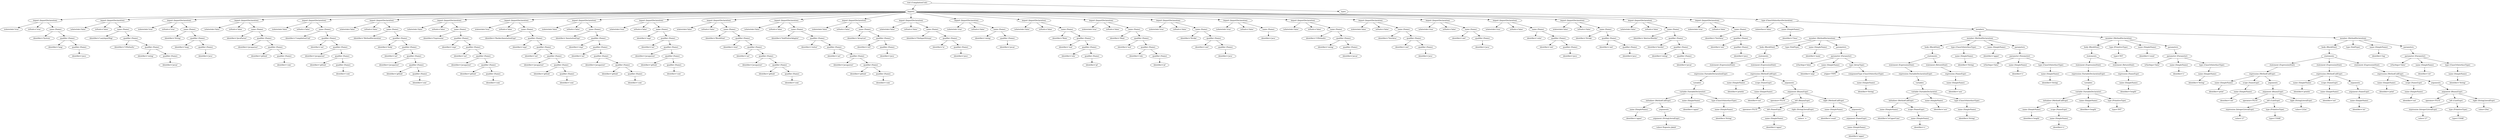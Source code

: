 digraph {
n0 [label="root (CompilationUnit)"];
n1 [label="imports"];
n0 -> n1;
n2 [label="import (ImportDeclaration)"];
n1 -> n2;
n3 [label="isAsterisk='true'"];
n2 -> n3;
n4 [label="isStatic='true'"];
n2 -> n4;
n5 [label="name (Name)"];
n2 -> n5;
n6 [label="identifier='System'"];
n5 -> n6;
n7 [label="qualifier (Name)"];
n5 -> n7;
n8 [label="identifier='lang'"];
n7 -> n8;
n9 [label="qualifier (Name)"];
n7 -> n9;
n10 [label="identifier='java'"];
n9 -> n10;
n11 [label="import (ImportDeclaration)"];
n1 -> n11;
n12 [label="isAsterisk='false'"];
n11 -> n12;
n13 [label="isStatic='false'"];
n11 -> n13;
n14 [label="name (Name)"];
n11 -> n14;
n15 [label="identifier='LazyInputMap'"];
n14 -> n15;
n16 [label="qualifier (Name)"];
n14 -> n16;
n17 [label="identifier='UIDefaults'"];
n16 -> n17;
n18 [label="qualifier (Name)"];
n16 -> n18;
n19 [label="identifier='swing'"];
n18 -> n19;
n20 [label="qualifier (Name)"];
n18 -> n20;
n21 [label="identifier='javax'"];
n20 -> n21;
n22 [label="import (ImportDeclaration)"];
n1 -> n22;
n23 [label="isAsterisk='true'"];
n22 -> n23;
n24 [label="isStatic='true'"];
n22 -> n24;
n25 [label="name (Name)"];
n22 -> n25;
n26 [label="identifier='String'"];
n25 -> n26;
n27 [label="qualifier (Name)"];
n25 -> n27;
n28 [label="identifier='lang'"];
n27 -> n28;
n29 [label="qualifier (Name)"];
n27 -> n29;
n30 [label="identifier='java'"];
n29 -> n30;
n31 [label="import (ImportDeclaration)"];
n1 -> n31;
n32 [label="isAsterisk='false'"];
n31 -> n32;
n33 [label="isStatic='false'"];
n31 -> n33;
n34 [label="name (Name)"];
n31 -> n34;
n35 [label="identifier='JavaParser'"];
n34 -> n35;
n36 [label="qualifier (Name)"];
n34 -> n36;
n37 [label="identifier='javaparser'"];
n36 -> n37;
n38 [label="qualifier (Name)"];
n36 -> n38;
n39 [label="identifier='github'"];
n38 -> n39;
n40 [label="qualifier (Name)"];
n38 -> n40;
n41 [label="identifier='com'"];
n40 -> n41;
n42 [label="import (ImportDeclaration)"];
n1 -> n42;
n43 [label="isAsterisk='false'"];
n42 -> n43;
n44 [label="isStatic='false'"];
n42 -> n44;
n45 [label="name (Name)"];
n42 -> n45;
n46 [label="identifier='CompilationUnit'"];
n45 -> n46;
n47 [label="qualifier (Name)"];
n45 -> n47;
n48 [label="identifier='ast'"];
n47 -> n48;
n49 [label="qualifier (Name)"];
n47 -> n49;
n50 [label="identifier='javaparser'"];
n49 -> n50;
n51 [label="qualifier (Name)"];
n49 -> n51;
n52 [label="identifier='github'"];
n51 -> n52;
n53 [label="qualifier (Name)"];
n51 -> n53;
n54 [label="identifier='com'"];
n53 -> n54;
n55 [label="import (ImportDeclaration)"];
n1 -> n55;
n56 [label="isAsterisk='false'"];
n55 -> n56;
n57 [label="isStatic='false'"];
n55 -> n57;
n58 [label="name (Name)"];
n55 -> n58;
n59 [label="identifier='MethodDeclaration'"];
n58 -> n59;
n60 [label="qualifier (Name)"];
n58 -> n60;
n61 [label="identifier='body'"];
n60 -> n61;
n62 [label="qualifier (Name)"];
n60 -> n62;
n63 [label="identifier='ast'"];
n62 -> n63;
n64 [label="qualifier (Name)"];
n62 -> n64;
n65 [label="identifier='javaparser'"];
n64 -> n65;
n66 [label="qualifier (Name)"];
n64 -> n66;
n67 [label="identifier='github'"];
n66 -> n67;
n68 [label="qualifier (Name)"];
n66 -> n68;
n69 [label="identifier='com'"];
n68 -> n69;
n70 [label="import (ImportDeclaration)"];
n1 -> n70;
n71 [label="isAsterisk='false'"];
n70 -> n71;
n72 [label="isStatic='false'"];
n70 -> n72;
n73 [label="name (Name)"];
n70 -> n73;
n74 [label="identifier='Expression'"];
n73 -> n74;
n75 [label="qualifier (Name)"];
n73 -> n75;
n76 [label="identifier='expr'"];
n75 -> n76;
n77 [label="qualifier (Name)"];
n75 -> n77;
n78 [label="identifier='ast'"];
n77 -> n78;
n79 [label="qualifier (Name)"];
n77 -> n79;
n80 [label="identifier='javaparser'"];
n79 -> n80;
n81 [label="qualifier (Name)"];
n79 -> n81;
n82 [label="identifier='github'"];
n81 -> n82;
n83 [label="qualifier (Name)"];
n81 -> n83;
n84 [label="identifier='com'"];
n83 -> n84;
n85 [label="import (ImportDeclaration)"];
n1 -> n85;
n86 [label="isAsterisk='true'"];
n85 -> n86;
n87 [label="isStatic='false'"];
n85 -> n87;
n88 [label="name (Name)"];
n85 -> n88;
n89 [label="identifier='MarkerAnnotationExpr'"];
n88 -> n89;
n90 [label="qualifier (Name)"];
n88 -> n90;
n91 [label="identifier='expr'"];
n90 -> n91;
n92 [label="qualifier (Name)"];
n90 -> n92;
n93 [label="identifier='ast'"];
n92 -> n93;
n94 [label="qualifier (Name)"];
n92 -> n94;
n95 [label="identifier='javaparser'"];
n94 -> n95;
n96 [label="qualifier (Name)"];
n94 -> n96;
n97 [label="identifier='github'"];
n96 -> n97;
n98 [label="qualifier (Name)"];
n96 -> n98;
n99 [label="identifier='com'"];
n98 -> n99;
n100 [label="import (ImportDeclaration)"];
n1 -> n100;
n101 [label="isAsterisk='false'"];
n100 -> n101;
n102 [label="isStatic='false'"];
n100 -> n102;
n103 [label="name (Name)"];
n100 -> n103;
n104 [label="identifier='AnnotationExpr'"];
n103 -> n104;
n105 [label="qualifier (Name)"];
n103 -> n105;
n106 [label="identifier='expr'"];
n105 -> n106;
n107 [label="qualifier (Name)"];
n105 -> n107;
n108 [label="identifier='ast'"];
n107 -> n108;
n109 [label="qualifier (Name)"];
n107 -> n109;
n110 [label="identifier='javaparser'"];
n109 -> n110;
n111 [label="qualifier (Name)"];
n109 -> n111;
n112 [label="identifier='github'"];
n111 -> n112;
n113 [label="qualifier (Name)"];
n111 -> n113;
n114 [label="identifier='com'"];
n113 -> n114;
n115 [label="import (ImportDeclaration)"];
n1 -> n115;
n116 [label="isAsterisk='true'"];
n115 -> n116;
n117 [label="isStatic='false'"];
n115 -> n117;
n118 [label="name (Name)"];
n115 -> n118;
n119 [label="identifier='expr'"];
n118 -> n119;
n120 [label="qualifier (Name)"];
n118 -> n120;
n121 [label="identifier='ast'"];
n120 -> n121;
n122 [label="qualifier (Name)"];
n120 -> n122;
n123 [label="identifier='javaparser'"];
n122 -> n123;
n124 [label="qualifier (Name)"];
n122 -> n124;
n125 [label="identifier='github'"];
n124 -> n125;
n126 [label="qualifier (Name)"];
n124 -> n126;
n127 [label="identifier='com'"];
n126 -> n127;
n128 [label="import (ImportDeclaration)"];
n1 -> n128;
n129 [label="isAsterisk='false'"];
n128 -> n129;
n130 [label="isStatic='false'"];
n128 -> n130;
n131 [label="name (Name)"];
n128 -> n131;
n132 [label="identifier='BlockStmt'"];
n131 -> n132;
n133 [label="qualifier (Name)"];
n131 -> n133;
n134 [label="identifier='stmt'"];
n133 -> n134;
n135 [label="qualifier (Name)"];
n133 -> n135;
n136 [label="identifier='ast'"];
n135 -> n136;
n137 [label="qualifier (Name)"];
n135 -> n137;
n138 [label="identifier='javaparser'"];
n137 -> n138;
n139 [label="qualifier (Name)"];
n137 -> n139;
n140 [label="identifier='github'"];
n139 -> n140;
n141 [label="qualifier (Name)"];
n139 -> n141;
n142 [label="identifier='com'"];
n141 -> n142;
n143 [label="import (ImportDeclaration)"];
n1 -> n143;
n144 [label="isAsterisk='false'"];
n143 -> n144;
n145 [label="isStatic='false'"];
n143 -> n145;
n146 [label="name (Name)"];
n143 -> n146;
n147 [label="identifier='VoidVisitorAdapter'"];
n146 -> n147;
n148 [label="qualifier (Name)"];
n146 -> n148;
n149 [label="identifier='visitor'"];
n148 -> n149;
n150 [label="qualifier (Name)"];
n148 -> n150;
n151 [label="identifier='ast'"];
n150 -> n151;
n152 [label="qualifier (Name)"];
n150 -> n152;
n153 [label="identifier='javaparser'"];
n152 -> n153;
n154 [label="qualifier (Name)"];
n152 -> n154;
n155 [label="identifier='github'"];
n154 -> n155;
n156 [label="qualifier (Name)"];
n154 -> n156;
n157 [label="identifier='com'"];
n156 -> n157;
n158 [label="import (ImportDeclaration)"];
n1 -> n158;
n159 [label="isAsterisk='false'"];
n158 -> n159;
n160 [label="isStatic='false'"];
n158 -> n160;
n161 [label="name (Name)"];
n158 -> n161;
n162 [label="identifier='ArrayList'"];
n161 -> n162;
n163 [label="qualifier (Name)"];
n161 -> n163;
n164 [label="identifier='util'"];
n163 -> n164;
n165 [label="qualifier (Name)"];
n163 -> n165;
n166 [label="identifier='java'"];
n165 -> n166;
n167 [label="import (ImportDeclaration)"];
n1 -> n167;
n168 [label="isAsterisk='false'"];
n167 -> n168;
n169 [label="isStatic='false'"];
n167 -> n169;
n170 [label="name (Name)"];
n167 -> n170;
n171 [label="identifier='FileInputStream'"];
n170 -> n171;
n172 [label="qualifier (Name)"];
n170 -> n172;
n173 [label="identifier='io'"];
n172 -> n173;
n174 [label="qualifier (Name)"];
n172 -> n174;
n175 [label="identifier='java'"];
n174 -> n175;
n176 [label="import (ImportDeclaration)"];
n1 -> n176;
n177 [label="isAsterisk='true'"];
n176 -> n177;
n178 [label="isStatic='false'"];
n176 -> n178;
n179 [label="name (Name)"];
n176 -> n179;
n180 [label="identifier='swing'"];
n179 -> n180;
n181 [label="qualifier (Name)"];
n179 -> n181;
n182 [label="identifier='javax'"];
n181 -> n182;
n183 [label="import (ImportDeclaration)"];
n1 -> n183;
n184 [label="isAsterisk='false'"];
n183 -> n184;
n185 [label="isStatic='false'"];
n183 -> n185;
n186 [label="name (Name)"];
n183 -> n186;
n187 [label="identifier='Main'"];
n186 -> n187;
n188 [label="qualifier (Name)"];
n186 -> n188;
n189 [label="identifier='wat'"];
n188 -> n189;
n190 [label="qualifier (Name)"];
n188 -> n190;
n191 [label="identifier='edu'"];
n190 -> n191;
n192 [label="qualifier (Name)"];
n190 -> n192;
n193 [label="identifier='pl'"];
n192 -> n193;
n194 [label="import (ImportDeclaration)"];
n1 -> n194;
n195 [label="isAsterisk='true'"];
n194 -> n195;
n196 [label="isStatic='false'"];
n194 -> n196;
n197 [label="name (Name)"];
n194 -> n197;
n198 [label="identifier='Main'"];
n197 -> n198;
n199 [label="qualifier (Name)"];
n197 -> n199;
n200 [label="identifier='wat'"];
n199 -> n200;
n201 [label="qualifier (Name)"];
n199 -> n201;
n202 [label="identifier='edu'"];
n201 -> n202;
n203 [label="qualifier (Name)"];
n201 -> n203;
n204 [label="identifier='pl'"];
n203 -> n204;
n205 [label="import (ImportDeclaration)"];
n1 -> n205;
n206 [label="isAsterisk='true'"];
n205 -> n206;
n207 [label="isStatic='false'"];
n205 -> n207;
n208 [label="name (Name)"];
n205 -> n208;
n209 [label="identifier='Stroke'"];
n208 -> n209;
n210 [label="qualifier (Name)"];
n208 -> n210;
n211 [label="identifier='awt'"];
n210 -> n211;
n212 [label="qualifier (Name)"];
n210 -> n212;
n213 [label="identifier='java'"];
n212 -> n213;
n214 [label="import (ImportDeclaration)"];
n1 -> n214;
n215 [label="isAsterisk='true'"];
n214 -> n215;
n216 [label="isStatic='false'"];
n214 -> n216;
n217 [label="name (Name)"];
n214 -> n217;
n218 [label="identifier='java'"];
n217 -> n218;
n219 [label="import (ImportDeclaration)"];
n1 -> n219;
n220 [label="isAsterisk='false'"];
n219 -> n220;
n221 [label="isStatic='false'"];
n219 -> n221;
n222 [label="name (Name)"];
n219 -> n222;
n223 [label="identifier='UIDefaults'"];
n222 -> n223;
n224 [label="qualifier (Name)"];
n222 -> n224;
n225 [label="identifier='swing'"];
n224 -> n225;
n226 [label="qualifier (Name)"];
n224 -> n226;
n227 [label="identifier='javax'"];
n226 -> n227;
n228 [label="import (ImportDeclaration)"];
n1 -> n228;
n229 [label="isAsterisk='false'"];
n228 -> n229;
n230 [label="isStatic='false'"];
n228 -> n230;
n231 [label="name (Name)"];
n228 -> n231;
n232 [label="identifier='TextArea'"];
n231 -> n232;
n233 [label="qualifier (Name)"];
n231 -> n233;
n234 [label="identifier='awt'"];
n233 -> n234;
n235 [label="qualifier (Name)"];
n233 -> n235;
n236 [label="identifier='java'"];
n235 -> n236;
n237 [label="import (ImportDeclaration)"];
n1 -> n237;
n238 [label="isAsterisk='true'"];
n237 -> n238;
n239 [label="isStatic='false'"];
n237 -> n239;
n240 [label="name (Name)"];
n237 -> n240;
n241 [label="identifier='awt'"];
n240 -> n241;
n242 [label="qualifier (Name)"];
n240 -> n242;
n243 [label="identifier='java'"];
n242 -> n243;
n244 [label="import (ImportDeclaration)"];
n1 -> n244;
n245 [label="isAsterisk='true'"];
n244 -> n245;
n246 [label="isStatic='false'"];
n244 -> n246;
n247 [label="name (Name)"];
n244 -> n247;
n248 [label="identifier='color'"];
n247 -> n248;
n249 [label="qualifier (Name)"];
n247 -> n249;
n250 [label="identifier='awt'"];
n249 -> n250;
n251 [label="qualifier (Name)"];
n249 -> n251;
n252 [label="identifier='java'"];
n251 -> n252;
n253 [label="import (ImportDeclaration)"];
n1 -> n253;
n254 [label="isAsterisk='false'"];
n253 -> n254;
n255 [label="isStatic='false'"];
n253 -> n255;
n256 [label="name (Name)"];
n253 -> n256;
n257 [label="identifier='Stroke'"];
n256 -> n257;
n258 [label="qualifier (Name)"];
n256 -> n258;
n259 [label="identifier='awt'"];
n258 -> n259;
n260 [label="qualifier (Name)"];
n258 -> n260;
n261 [label="identifier='java'"];
n260 -> n261;
n262 [label="import (ImportDeclaration)"];
n1 -> n262;
n263 [label="isAsterisk='false'"];
n262 -> n263;
n264 [label="isStatic='false'"];
n262 -> n264;
n265 [label="name (Name)"];
n262 -> n265;
n266 [label="identifier='AbstractBorder'"];
n265 -> n266;
n267 [label="qualifier (Name)"];
n265 -> n267;
n268 [label="identifier='border'"];
n267 -> n268;
n269 [label="qualifier (Name)"];
n267 -> n269;
n270 [label="identifier='swing'"];
n269 -> n270;
n271 [label="qualifier (Name)"];
n269 -> n271;
n272 [label="identifier='javax'"];
n271 -> n272;
n273 [label="import (ImportDeclaration)"];
n1 -> n273;
n274 [label="isAsterisk='true'"];
n273 -> n274;
n275 [label="isStatic='false'"];
n273 -> n275;
n276 [label="name (Name)"];
n273 -> n276;
n277 [label="identifier='TextArea'"];
n276 -> n277;
n278 [label="qualifier (Name)"];
n276 -> n278;
n279 [label="identifier='awt'"];
n278 -> n279;
n280 [label="qualifier (Name)"];
n278 -> n280;
n281 [label="identifier='java'"];
n280 -> n281;
n282 [label="types"];
n0 -> n282;
n283 [label="type (ClassOrInterfaceDeclaration)"];
n282 -> n283;
n284 [label="isInterface='false'"];
n283 -> n284;
n285 [label="name (SimpleName)"];
n283 -> n285;
n286 [label="identifier='Class'"];
n285 -> n286;
n287 [label="members"];
n283 -> n287;
n288 [label="member (MethodDeclaration)"];
n287 -> n288;
n289 [label="body (BlockStmt)"];
n288 -> n289;
n290 [label="statements"];
n289 -> n290;
n291 [label="statement (ExpressionStmt)"];
n290 -> n291;
n292 [label="expression (VariableDeclarationExpr)"];
n291 -> n292;
n293 [label="variables"];
n292 -> n293;
n294 [label="variable (VariableDeclarator)"];
n293 -> n294;
n295 [label="initializer (MethodCallExpr)"];
n294 -> n295;
n296 [label="name (SimpleName)"];
n295 -> n296;
n297 [label="identifier='upper'"];
n296 -> n297;
n298 [label="arguments"];
n295 -> n298;
n299 [label="argument (StringLiteralExpr)"];
n298 -> n299;
n300 [label="value='Kapusta Jakub'"];
n299 -> n300;
n301 [label="name (SimpleName)"];
n294 -> n301;
n302 [label="identifier='upper'"];
n301 -> n302;
n303 [label="type (ClassOrInterfaceType)"];
n294 -> n303;
n304 [label="name (SimpleName)"];
n303 -> n304;
n305 [label="identifier='String'"];
n304 -> n305;
n306 [label="statement (ExpressionStmt)"];
n290 -> n306;
n307 [label="expression (MethodCallExpr)"];
n306 -> n307;
n308 [label="name (SimpleName)"];
n307 -> n308;
n309 [label="identifier='println'"];
n308 -> n309;
n310 [label="scope (NameExpr)"];
n307 -> n310;
n311 [label="name (SimpleName)"];
n310 -> n311;
n312 [label="identifier='out'"];
n311 -> n312;
n313 [label="arguments"];
n307 -> n313;
n314 [label="argument (BinaryExpr)"];
n313 -> n314;
n315 [label="operator='PLUS'"];
n314 -> n315;
n316 [label="left (BinaryExpr)"];
n314 -> n316;
n317 [label="operator='PLUS'"];
n316 -> n317;
n318 [label="left (NameExpr)"];
n316 -> n318;
n319 [label="name (SimpleName)"];
n318 -> n319;
n320 [label="identifier='upper'"];
n319 -> n320;
n321 [label="right (StringLiteralExpr)"];
n316 -> n321;
n322 [label="value=' = '"];
n321 -> n322;
n323 [label="right (MethodCallExpr)"];
n314 -> n323;
n324 [label="name (SimpleName)"];
n323 -> n324;
n325 [label="identifier='count'"];
n324 -> n325;
n326 [label="arguments"];
n323 -> n326;
n327 [label="argument (NameExpr)"];
n326 -> n327;
n328 [label="name (SimpleName)"];
n327 -> n328;
n329 [label="identifier='upper'"];
n328 -> n329;
n330 [label="type (VoidType)"];
n288 -> n330;
n331 [label="name (SimpleName)"];
n288 -> n331;
n332 [label="identifier='main'"];
n331 -> n332;
n333 [label="parameters"];
n288 -> n333;
n334 [label="parameter (Parameter)"];
n333 -> n334;
n335 [label="isVarArgs='false'"];
n334 -> n335;
n336 [label="name (SimpleName)"];
n334 -> n336;
n337 [label="identifier='args'"];
n336 -> n337;
n338 [label="type (ArrayType)"];
n334 -> n338;
n339 [label="origin='TYPE'"];
n338 -> n339;
n340 [label="componentType (ClassOrInterfaceType)"];
n338 -> n340;
n341 [label="name (SimpleName)"];
n340 -> n341;
n342 [label="identifier='String'"];
n341 -> n342;
n343 [label="member (MethodDeclaration)"];
n287 -> n343;
n344 [label="body (BlockStmt)"];
n343 -> n344;
n345 [label="statements"];
n344 -> n345;
n346 [label="statement (ExpressionStmt)"];
n345 -> n346;
n347 [label="expression (VariableDeclarationExpr)"];
n346 -> n347;
n348 [label="variables"];
n347 -> n348;
n349 [label="variable (VariableDeclarator)"];
n348 -> n349;
n350 [label="initializer (MethodCallExpr)"];
n349 -> n350;
n351 [label="name (SimpleName)"];
n350 -> n351;
n352 [label="identifier='toUpperCase'"];
n351 -> n352;
n353 [label="scope (NameExpr)"];
n350 -> n353;
n354 [label="name (SimpleName)"];
n353 -> n354;
n355 [label="identifier='s'"];
n354 -> n355;
n356 [label="name (SimpleName)"];
n349 -> n356;
n357 [label="identifier='aux'"];
n356 -> n357;
n358 [label="type (ClassOrInterfaceType)"];
n349 -> n358;
n359 [label="name (SimpleName)"];
n358 -> n359;
n360 [label="identifier='String'"];
n359 -> n360;
n361 [label="statement (ReturnStmt)"];
n345 -> n361;
n362 [label="expression (NameExpr)"];
n361 -> n362;
n363 [label="name (SimpleName)"];
n362 -> n363;
n364 [label="identifier='aux'"];
n363 -> n364;
n365 [label="type (ClassOrInterfaceType)"];
n343 -> n365;
n366 [label="name (SimpleName)"];
n365 -> n366;
n367 [label="identifier='String'"];
n366 -> n367;
n368 [label="name (SimpleName)"];
n343 -> n368;
n369 [label="identifier='upper'"];
n368 -> n369;
n370 [label="parameters"];
n343 -> n370;
n371 [label="parameter (Parameter)"];
n370 -> n371;
n372 [label="isVarArgs='false'"];
n371 -> n372;
n373 [label="name (SimpleName)"];
n371 -> n373;
n374 [label="identifier='s'"];
n373 -> n374;
n375 [label="type (ClassOrInterfaceType)"];
n371 -> n375;
n376 [label="name (SimpleName)"];
n375 -> n376;
n377 [label="identifier='String'"];
n376 -> n377;
n378 [label="member (MethodDeclaration)"];
n287 -> n378;
n379 [label="body (BlockStmt)"];
n378 -> n379;
n380 [label="statements"];
n379 -> n380;
n381 [label="statement (ExpressionStmt)"];
n380 -> n381;
n382 [label="expression (VariableDeclarationExpr)"];
n381 -> n382;
n383 [label="variables"];
n382 -> n383;
n384 [label="variable (VariableDeclarator)"];
n383 -> n384;
n385 [label="initializer (MethodCallExpr)"];
n384 -> n385;
n386 [label="name (SimpleName)"];
n385 -> n386;
n387 [label="identifier='length'"];
n386 -> n387;
n388 [label="scope (NameExpr)"];
n385 -> n388;
n389 [label="name (SimpleName)"];
n388 -> n389;
n390 [label="identifier='s'"];
n389 -> n390;
n391 [label="name (SimpleName)"];
n384 -> n391;
n392 [label="identifier='length'"];
n391 -> n392;
n393 [label="type (PrimitiveType)"];
n384 -> n393;
n394 [label="type='INT'"];
n393 -> n394;
n395 [label="statement (ReturnStmt)"];
n380 -> n395;
n396 [label="expression (NameExpr)"];
n395 -> n396;
n397 [label="name (SimpleName)"];
n396 -> n397;
n398 [label="identifier='length'"];
n397 -> n398;
n399 [label="type (PrimitiveType)"];
n378 -> n399;
n400 [label="type='INT'"];
n399 -> n400;
n401 [label="name (SimpleName)"];
n378 -> n401;
n402 [label="identifier='count'"];
n401 -> n402;
n403 [label="parameters"];
n378 -> n403;
n404 [label="parameter (Parameter)"];
n403 -> n404;
n405 [label="isVarArgs='false'"];
n404 -> n405;
n406 [label="name (SimpleName)"];
n404 -> n406;
n407 [label="identifier='s'"];
n406 -> n407;
n408 [label="type (ClassOrInterfaceType)"];
n404 -> n408;
n409 [label="name (SimpleName)"];
n408 -> n409;
n410 [label="identifier='String'"];
n409 -> n410;
n411 [label="member (MethodDeclaration)"];
n287 -> n411;
n412 [label="body (BlockStmt)"];
n411 -> n412;
n413 [label="statements"];
n412 -> n413;
n414 [label="statement (ExpressionStmt)"];
n413 -> n414;
n415 [label="expression (MethodCallExpr)"];
n414 -> n415;
n416 [label="name (SimpleName)"];
n415 -> n416;
n417 [label="identifier='print'"];
n416 -> n417;
n418 [label="scope (NameExpr)"];
n415 -> n418;
n419 [label="name (SimpleName)"];
n418 -> n419;
n420 [label="identifier='out'"];
n419 -> n420;
n421 [label="arguments"];
n415 -> n421;
n422 [label="argument (BinaryExpr)"];
n421 -> n422;
n423 [label="operator='PLUS'"];
n422 -> n423;
n424 [label="left (CastExpr)"];
n422 -> n424;
n425 [label="expression (IntegerLiteralExpr)"];
n424 -> n425;
n426 [label="value='27'"];
n425 -> n426;
n427 [label="type (PrimitiveType)"];
n424 -> n427;
n428 [label="type='CHAR'"];
n427 -> n428;
n429 [label="right (StringLiteralExpr)"];
n422 -> n429;
n430 [label="value='[32m'"];
n429 -> n430;
n431 [label="statement (ExpressionStmt)"];
n413 -> n431;
n432 [label="expression (MethodCallExpr)"];
n431 -> n432;
n433 [label="name (SimpleName)"];
n432 -> n433;
n434 [label="identifier='println'"];
n433 -> n434;
n435 [label="scope (NameExpr)"];
n432 -> n435;
n436 [label="name (SimpleName)"];
n435 -> n436;
n437 [label="identifier='out'"];
n436 -> n437;
n438 [label="arguments"];
n432 -> n438;
n439 [label="argument (NameExpr)"];
n438 -> n439;
n440 [label="name (SimpleName)"];
n439 -> n440;
n441 [label="identifier='str'"];
n440 -> n441;
n442 [label="statement (ExpressionStmt)"];
n413 -> n442;
n443 [label="expression (MethodCallExpr)"];
n442 -> n443;
n444 [label="name (SimpleName)"];
n443 -> n444;
n445 [label="identifier='print'"];
n444 -> n445;
n446 [label="scope (NameExpr)"];
n443 -> n446;
n447 [label="name (SimpleName)"];
n446 -> n447;
n448 [label="identifier='out'"];
n447 -> n448;
n449 [label="arguments"];
n443 -> n449;
n450 [label="argument (BinaryExpr)"];
n449 -> n450;
n451 [label="operator='PLUS'"];
n450 -> n451;
n452 [label="left (CastExpr)"];
n450 -> n452;
n453 [label="expression (IntegerLiteralExpr)"];
n452 -> n453;
n454 [label="value='27'"];
n453 -> n454;
n455 [label="type (PrimitiveType)"];
n452 -> n455;
n456 [label="type='CHAR'"];
n455 -> n456;
n457 [label="right (StringLiteralExpr)"];
n450 -> n457;
n458 [label="value='[0m'"];
n457 -> n458;
n459 [label="type (VoidType)"];
n411 -> n459;
n460 [label="name (SimpleName)"];
n411 -> n460;
n461 [label="identifier='log'"];
n460 -> n461;
n462 [label="parameters"];
n411 -> n462;
n463 [label="parameter (Parameter)"];
n462 -> n463;
n464 [label="isVarArgs='false'"];
n463 -> n464;
n465 [label="name (SimpleName)"];
n463 -> n465;
n466 [label="identifier='str'"];
n465 -> n466;
n467 [label="type (ClassOrInterfaceType)"];
n463 -> n467;
n468 [label="name (SimpleName)"];
n467 -> n468;
n469 [label="identifier='String'"];
n468 -> n469;
}